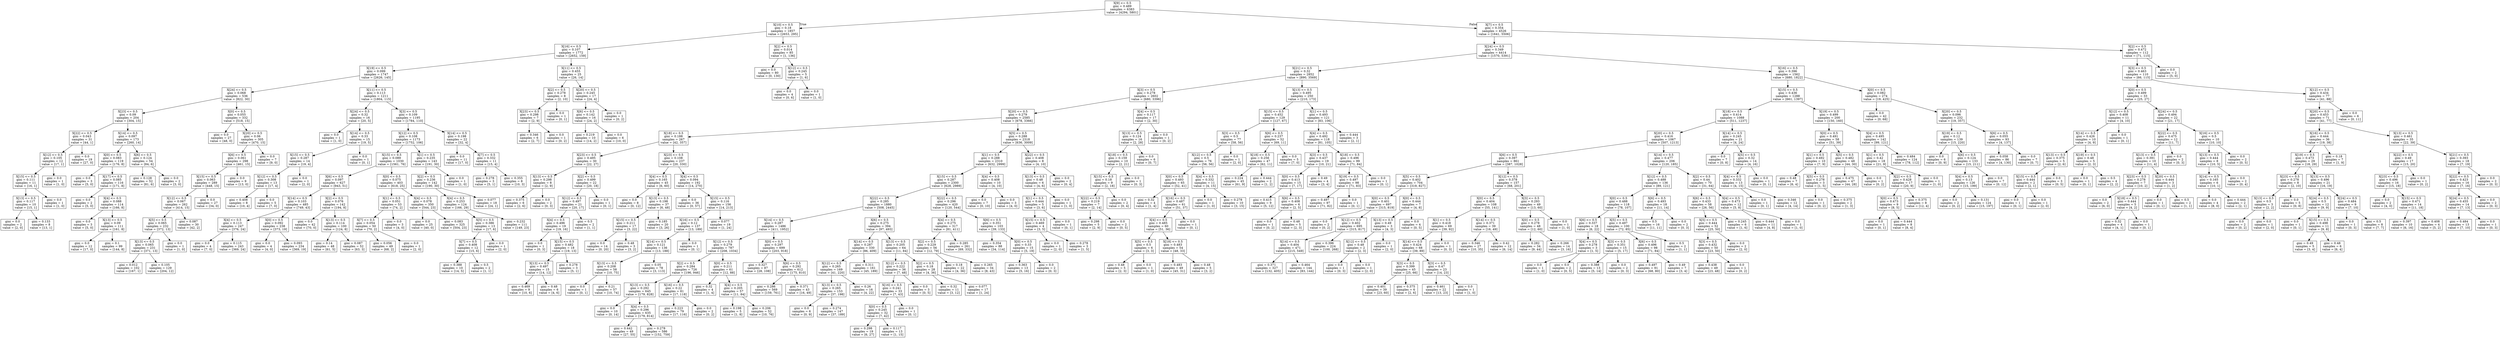 digraph Tree {
node [shape=box] ;
0 [label="X[9] <= 0.5\ngini = 0.489\nsamples = 6383\nvalue = [4294, 5801]"] ;
1 [label="X[10] <= 0.5\ngini = 0.18\nsamples = 1857\nvalue = [2653, 295]"] ;
0 -> 1 [labeldistance=2.5, labelangle=45, headlabel="True"] ;
2 [label="X[16] <= 0.5\ngini = 0.107\nsamples = 1772\nvalue = [2652, 159]"] ;
1 -> 2 ;
3 [label="X[19] <= 0.5\ngini = 0.099\nsamples = 1747\nvalue = [2626, 145]"] ;
2 -> 3 ;
4 [label="X[24] <= 0.5\ngini = 0.068\nsamples = 536\nvalue = [822, 30]"] ;
3 -> 4 ;
5 [label="X[23] <= 0.5\ngini = 0.09\nsamples = 204\nvalue = [304, 15]"] ;
4 -> 5 ;
6 [label="X[22] <= 0.5\ngini = 0.043\nsamples = 31\nvalue = [44, 1]"] ;
5 -> 6 ;
7 [label="X[12] <= 0.5\ngini = 0.105\nsamples = 12\nvalue = [17, 1]"] ;
6 -> 7 ;
8 [label="X[15] <= 0.5\ngini = 0.111\nsamples = 11\nvalue = [16, 1]"] ;
7 -> 8 ;
9 [label="X[13] <= 0.5\ngini = 0.117\nsamples = 10\nvalue = [15, 1]"] ;
8 -> 9 ;
10 [label="gini = 0.0\nsamples = 2\nvalue = [2, 0]"] ;
9 -> 10 ;
11 [label="gini = 0.133\nsamples = 8\nvalue = [13, 1]"] ;
9 -> 11 ;
12 [label="gini = 0.0\nsamples = 1\nvalue = [1, 0]"] ;
8 -> 12 ;
13 [label="gini = 0.0\nsamples = 1\nvalue = [1, 0]"] ;
7 -> 13 ;
14 [label="gini = 0.0\nsamples = 19\nvalue = [27, 0]"] ;
6 -> 14 ;
15 [label="X[14] <= 0.5\ngini = 0.097\nsamples = 173\nvalue = [260, 14]"] ;
5 -> 15 ;
16 [label="X[0] <= 0.5\ngini = 0.083\nsamples = 119\nvalue = [176, 8]"] ;
15 -> 16 ;
17 [label="gini = 0.0\nsamples = 3\nvalue = [5, 0]"] ;
16 -> 17 ;
18 [label="X[17] <= 0.5\ngini = 0.085\nsamples = 116\nvalue = [171, 8]"] ;
16 -> 18 ;
19 [label="gini = 0.0\nsamples = 2\nvalue = [5, 0]"] ;
18 -> 19 ;
20 [label="X[4] <= 0.5\ngini = 0.088\nsamples = 114\nvalue = [166, 8]"] ;
18 -> 20 ;
21 [label="gini = 0.0\nsamples = 3\nvalue = [5, 0]"] ;
20 -> 21 ;
22 [label="X[13] <= 0.5\ngini = 0.09\nsamples = 111\nvalue = [161, 8]"] ;
20 -> 22 ;
23 [label="gini = 0.0\nsamples = 12\nvalue = [17, 0]"] ;
22 -> 23 ;
24 [label="gini = 0.1\nsamples = 99\nvalue = [144, 8]"] ;
22 -> 24 ;
25 [label="X[6] <= 0.5\ngini = 0.124\nsamples = 54\nvalue = [84, 6]"] ;
15 -> 25 ;
26 [label="gini = 0.128\nsamples = 52\nvalue = [81, 6]"] ;
25 -> 26 ;
27 [label="gini = 0.0\nsamples = 2\nvalue = [3, 0]"] ;
25 -> 27 ;
28 [label="X[0] <= 0.5\ngini = 0.055\nsamples = 332\nvalue = [518, 15]"] ;
4 -> 28 ;
29 [label="gini = 0.0\nsamples = 27\nvalue = [48, 0]"] ;
28 -> 29 ;
30 [label="X[20] <= 0.5\ngini = 0.06\nsamples = 305\nvalue = [470, 15]"] ;
28 -> 30 ;
31 [label="X[6] <= 0.5\ngini = 0.061\nsamples = 298\nvalue = [461, 15]"] ;
30 -> 31 ;
32 [label="X[15] <= 0.5\ngini = 0.063\nsamples = 289\nvalue = [448, 15]"] ;
31 -> 32 ;
33 [label="X[12] <= 0.5\ngini = 0.067\nsamples = 262\nvalue = [414, 15]"] ;
32 -> 33 ;
34 [label="X[5] <= 0.5\ngini = 0.065\nsamples = 232\nvalue = [372, 13]"] ;
33 -> 34 ;
35 [label="X[13] <= 0.5\ngini = 0.065\nsamples = 231\nvalue = [371, 13]"] ;
34 -> 35 ;
36 [label="gini = 0.012\nsamples = 102\nvalue = [167, 1]"] ;
35 -> 36 ;
37 [label="gini = 0.105\nsamples = 129\nvalue = [204, 12]"] ;
35 -> 37 ;
38 [label="gini = 0.0\nsamples = 1\nvalue = [1, 0]"] ;
34 -> 38 ;
39 [label="gini = 0.087\nsamples = 30\nvalue = [42, 2]"] ;
33 -> 39 ;
40 [label="gini = 0.0\nsamples = 27\nvalue = [34, 0]"] ;
32 -> 40 ;
41 [label="gini = 0.0\nsamples = 9\nvalue = [13, 0]"] ;
31 -> 41 ;
42 [label="gini = 0.0\nsamples = 7\nvalue = [9, 0]"] ;
30 -> 42 ;
43 [label="X[11] <= 0.5\ngini = 0.113\nsamples = 1211\nvalue = [1804, 115]"] ;
3 -> 43 ;
44 [label="X[24] <= 0.5\ngini = 0.32\nsamples = 16\nvalue = [20, 5]"] ;
43 -> 44 ;
45 [label="gini = 0.0\nsamples = 1\nvalue = [1, 0]"] ;
44 -> 45 ;
46 [label="X[14] <= 0.5\ngini = 0.33\nsamples = 15\nvalue = [19, 5]"] ;
44 -> 46 ;
47 [label="X[15] <= 0.5\ngini = 0.287\nsamples = 14\nvalue = [19, 4]"] ;
46 -> 47 ;
48 [label="X[12] <= 0.5\ngini = 0.308\nsamples = 13\nvalue = [17, 4]"] ;
47 -> 48 ;
49 [label="gini = 0.408\nsamples = 8\nvalue = [10, 4]"] ;
48 -> 49 ;
50 [label="gini = 0.0\nsamples = 5\nvalue = [7, 0]"] ;
48 -> 50 ;
51 [label="gini = 0.0\nsamples = 1\nvalue = [2, 0]"] ;
47 -> 51 ;
52 [label="gini = 0.0\nsamples = 1\nvalue = [0, 1]"] ;
46 -> 52 ;
53 [label="X[3] <= 0.5\ngini = 0.109\nsamples = 1195\nvalue = [1784, 110]"] ;
43 -> 53 ;
54 [label="X[12] <= 0.5\ngini = 0.108\nsamples = 1173\nvalue = [1752, 106]"] ;
53 -> 54 ;
55 [label="X[15] <= 0.5\ngini = 0.089\nsamples = 1030\nvalue = [1561, 76]"] ;
54 -> 55 ;
56 [label="X[6] <= 0.5\ngini = 0.097\nsamples = 627\nvalue = [943, 51]"] ;
55 -> 56 ;
57 [label="X[14] <= 0.5\ngini = 0.103\nsamples = 485\nvalue = [749, 43]"] ;
56 -> 57 ;
58 [label="X[4] <= 0.5\ngini = 0.113\nsamples = 247\nvalue = [376, 24]"] ;
57 -> 58 ;
59 [label="gini = 0.0\nsamples = 4\nvalue = [7, 0]"] ;
58 -> 59 ;
60 [label="gini = 0.115\nsamples = 243\nvalue = [369, 24]"] ;
58 -> 60 ;
61 [label="X[0] <= 0.5\ngini = 0.092\nsamples = 238\nvalue = [373, 19]"] ;
57 -> 61 ;
62 [label="gini = 0.0\nsamples = 4\nvalue = [4, 0]"] ;
61 -> 62 ;
63 [label="gini = 0.093\nsamples = 234\nvalue = [369, 19]"] ;
61 -> 63 ;
64 [label="X[2] <= 0.5\ngini = 0.076\nsamples = 142\nvalue = [194, 8]"] ;
56 -> 64 ;
65 [label="gini = 0.0\nsamples = 42\nvalue = [70, 0]"] ;
64 -> 65 ;
66 [label="X[13] <= 0.5\ngini = 0.114\nsamples = 100\nvalue = [124, 8]"] ;
64 -> 66 ;
67 [label="gini = 0.14\nsamples = 48\nvalue = [61, 5]"] ;
66 -> 67 ;
68 [label="gini = 0.087\nsamples = 52\nvalue = [63, 3]"] ;
66 -> 68 ;
69 [label="X[0] <= 0.5\ngini = 0.075\nsamples = 403\nvalue = [618, 25]"] ;
55 -> 69 ;
70 [label="X[1] <= 0.5\ngini = 0.051\nsamples = 53\nvalue = [74, 2]"] ;
69 -> 70 ;
71 [label="X[7] <= 0.5\ngini = 0.054\nsamples = 50\nvalue = [70, 2]"] ;
70 -> 71 ;
72 [label="gini = 0.056\nsamples = 49\nvalue = [68, 2]"] ;
71 -> 72 ;
73 [label="gini = 0.0\nsamples = 1\nvalue = [2, 0]"] ;
71 -> 73 ;
74 [label="gini = 0.0\nsamples = 3\nvalue = [4, 0]"] ;
70 -> 74 ;
75 [label="X[4] <= 0.5\ngini = 0.078\nsamples = 350\nvalue = [544, 23]"] ;
69 -> 75 ;
76 [label="gini = 0.0\nsamples = 25\nvalue = [40, 0]"] ;
75 -> 76 ;
77 [label="gini = 0.083\nsamples = 325\nvalue = [504, 23]"] ;
75 -> 77 ;
78 [label="X[1] <= 0.5\ngini = 0.235\nsamples = 143\nvalue = [191, 30]"] ;
54 -> 78 ;
79 [label="X[2] <= 0.5\ngini = 0.236\nsamples = 142\nvalue = [190, 30]"] ;
78 -> 79 ;
80 [label="X[4] <= 0.5\ngini = 0.253\nsamples = 124\nvalue = [166, 29]"] ;
79 -> 80 ;
81 [label="X[5] <= 0.5\ngini = 0.386\nsamples = 13\nvalue = [17, 6]"] ;
80 -> 81 ;
82 [label="X[7] <= 0.5\ngini = 0.408\nsamples = 12\nvalue = [15, 6]"] ;
81 -> 82 ;
83 [label="gini = 0.388\nsamples = 10\nvalue = [14, 5]"] ;
82 -> 83 ;
84 [label="gini = 0.5\nsamples = 2\nvalue = [1, 1]"] ;
82 -> 84 ;
85 [label="gini = 0.0\nsamples = 1\nvalue = [2, 0]"] ;
81 -> 85 ;
86 [label="gini = 0.232\nsamples = 111\nvalue = [149, 23]"] ;
80 -> 86 ;
87 [label="gini = 0.077\nsamples = 18\nvalue = [24, 1]"] ;
79 -> 87 ;
88 [label="gini = 0.0\nsamples = 1\nvalue = [1, 0]"] ;
78 -> 88 ;
89 [label="X[14] <= 0.5\ngini = 0.198\nsamples = 22\nvalue = [32, 4]"] ;
53 -> 89 ;
90 [label="gini = 0.0\nsamples = 11\nvalue = [17, 0]"] ;
89 -> 90 ;
91 [label="X[7] <= 0.5\ngini = 0.332\nsamples = 11\nvalue = [15, 4]"] ;
89 -> 91 ;
92 [label="gini = 0.278\nsamples = 3\nvalue = [5, 1]"] ;
91 -> 92 ;
93 [label="gini = 0.355\nsamples = 8\nvalue = [10, 3]"] ;
91 -> 93 ;
94 [label="X[11] <= 0.5\ngini = 0.455\nsamples = 25\nvalue = [26, 14]"] ;
2 -> 94 ;
95 [label="X[2] <= 0.5\ngini = 0.278\nsamples = 8\nvalue = [2, 10]"] ;
94 -> 95 ;
96 [label="X[23] <= 0.5\ngini = 0.298\nsamples = 7\nvalue = [2, 9]"] ;
95 -> 96 ;
97 [label="gini = 0.346\nsamples = 6\nvalue = [2, 7]"] ;
96 -> 97 ;
98 [label="gini = 0.0\nsamples = 1\nvalue = [0, 2]"] ;
96 -> 98 ;
99 [label="gini = 0.0\nsamples = 1\nvalue = [0, 1]"] ;
95 -> 99 ;
100 [label="X[20] <= 0.5\ngini = 0.245\nsamples = 17\nvalue = [24, 4]"] ;
94 -> 100 ;
101 [label="X[6] <= 0.5\ngini = 0.142\nsamples = 16\nvalue = [24, 2]"] ;
100 -> 101 ;
102 [label="gini = 0.219\nsamples = 10\nvalue = [14, 2]"] ;
101 -> 102 ;
103 [label="gini = 0.0\nsamples = 6\nvalue = [10, 0]"] ;
101 -> 103 ;
104 [label="gini = 0.0\nsamples = 1\nvalue = [0, 2]"] ;
100 -> 104 ;
105 [label="X[2] <= 0.5\ngini = 0.014\nsamples = 85\nvalue = [1, 136]"] ;
1 -> 105 ;
106 [label="gini = 0.0\nsamples = 80\nvalue = [0, 130]"] ;
105 -> 106 ;
107 [label="X[12] <= 0.5\ngini = 0.245\nsamples = 5\nvalue = [1, 6]"] ;
105 -> 107 ;
108 [label="gini = 0.0\nsamples = 4\nvalue = [0, 6]"] ;
107 -> 108 ;
109 [label="gini = 0.0\nsamples = 1\nvalue = [1, 0]"] ;
107 -> 109 ;
110 [label="X[7] <= 0.5\ngini = 0.354\nsamples = 4526\nvalue = [1641, 5506]"] ;
0 -> 110 [labeldistance=2.5, labelangle=-45, headlabel="False"] ;
111 [label="X[24] <= 0.5\ngini = 0.349\nsamples = 4414\nvalue = [1570, 5391]"] ;
110 -> 111 ;
112 [label="X[21] <= 0.5\ngini = 0.32\nsamples = 2852\nvalue = [890, 3569]"] ;
111 -> 112 ;
113 [label="X[3] <= 0.5\ngini = 0.278\nsamples = 2602\nvalue = [680, 3396]"] ;
112 -> 113 ;
114 [label="X[20] <= 0.5\ngini = 0.279\nsamples = 2585\nvalue = [678, 3366]"] ;
113 -> 114 ;
115 [label="X[18] <= 0.5\ngini = 0.188\nsamples = 267\nvalue = [42, 357]"] ;
114 -> 115 ;
116 [label="X[23] <= 0.5\ngini = 0.495\nsamples = 30\nvalue = [22, 27]"] ;
115 -> 116 ;
117 [label="X[13] <= 0.5\ngini = 0.298\nsamples = 8\nvalue = [2, 9]"] ;
116 -> 117 ;
118 [label="gini = 0.375\nsamples = 6\nvalue = [2, 6]"] ;
117 -> 118 ;
119 [label="gini = 0.0\nsamples = 2\nvalue = [0, 3]"] ;
117 -> 119 ;
120 [label="X[2] <= 0.5\ngini = 0.499\nsamples = 22\nvalue = [20, 18]"] ;
116 -> 120 ;
121 [label="X[12] <= 0.5\ngini = 0.497\nsamples = 21\nvalue = [20, 17]"] ;
120 -> 121 ;
122 [label="X[4] <= 0.5\ngini = 0.496\nsamples = 19\nvalue = [19, 16]"] ;
121 -> 122 ;
123 [label="gini = 0.0\nsamples = 1\nvalue = [0, 3]"] ;
122 -> 123 ;
124 [label="X[15] <= 0.5\ngini = 0.482\nsamples = 18\nvalue = [19, 13]"] ;
122 -> 124 ;
125 [label="X[13] <= 0.5\ngini = 0.497\nsamples = 15\nvalue = [14, 12]"] ;
124 -> 125 ;
126 [label="gini = 0.469\nsamples = 9\nvalue = [10, 6]"] ;
125 -> 126 ;
127 [label="gini = 0.48\nsamples = 6\nvalue = [4, 6]"] ;
125 -> 127 ;
128 [label="gini = 0.278\nsamples = 3\nvalue = [5, 1]"] ;
124 -> 128 ;
129 [label="gini = 0.5\nsamples = 2\nvalue = [1, 1]"] ;
121 -> 129 ;
130 [label="gini = 0.0\nsamples = 1\nvalue = [0, 1]"] ;
120 -> 130 ;
131 [label="X[23] <= 0.5\ngini = 0.108\nsamples = 237\nvalue = [20, 330]"] ;
115 -> 131 ;
132 [label="X[4] <= 0.5\ngini = 0.165\nsamples = 45\nvalue = [6, 60]"] ;
131 -> 132 ;
133 [label="gini = 0.0\nsamples = 8\nvalue = [0, 12]"] ;
132 -> 133 ;
134 [label="X[13] <= 0.5\ngini = 0.198\nsamples = 37\nvalue = [6, 48]"] ;
132 -> 134 ;
135 [label="X[15] <= 0.5\ngini = 0.211\nsamples = 17\nvalue = [3, 22]"] ;
134 -> 135 ;
136 [label="gini = 0.0\nsamples = 14\nvalue = [0, 20]"] ;
135 -> 136 ;
137 [label="gini = 0.48\nsamples = 3\nvalue = [3, 2]"] ;
135 -> 137 ;
138 [label="gini = 0.185\nsamples = 20\nvalue = [3, 26]"] ;
134 -> 138 ;
139 [label="X[4] <= 0.5\ngini = 0.094\nsamples = 192\nvalue = [14, 270]"] ;
131 -> 139 ;
140 [label="gini = 0.0\nsamples = 36\nvalue = [0, 57]"] ;
139 -> 140 ;
141 [label="X[15] <= 0.5\ngini = 0.116\nsamples = 156\nvalue = [14, 213]"] ;
139 -> 141 ;
142 [label="X[16] <= 0.5\ngini = 0.12\nsamples = 137\nvalue = [13, 189]"] ;
141 -> 142 ;
143 [label="X[14] <= 0.5\ngini = 0.121\nsamples = 136\nvalue = [13, 188]"] ;
142 -> 143 ;
144 [label="X[13] <= 0.5\ngini = 0.208\nsamples = 58\nvalue = [10, 75]"] ;
143 -> 144 ;
145 [label="gini = 0.0\nsamples = 1\nvalue = [0, 1]"] ;
144 -> 145 ;
146 [label="gini = 0.21\nsamples = 57\nvalue = [10, 74]"] ;
144 -> 146 ;
147 [label="gini = 0.05\nsamples = 78\nvalue = [3, 113]"] ;
143 -> 147 ;
148 [label="gini = 0.0\nsamples = 1\nvalue = [0, 1]"] ;
142 -> 148 ;
149 [label="gini = 0.077\nsamples = 19\nvalue = [1, 24]"] ;
141 -> 149 ;
150 [label="X[5] <= 0.5\ngini = 0.288\nsamples = 2318\nvalue = [636, 3009]"] ;
114 -> 150 ;
151 [label="X[1] <= 0.5\ngini = 0.288\nsamples = 2310\nvalue = [632, 2999]"] ;
150 -> 151 ;
152 [label="X[15] <= 0.5\ngini = 0.287\nsamples = 2300\nvalue = [628, 2989]"] ;
151 -> 152 ;
153 [label="X[22] <= 0.5\ngini = 0.285\nsamples = 1880\nvalue = [508, 2445]"] ;
152 -> 153 ;
154 [label="X[14] <= 0.5\ngini = 0.287\nsamples = 1486\nvalue = [411, 1952]"] ;
153 -> 154 ;
155 [label="X[12] <= 0.5\ngini = 0.279\nsamples = 787\nvalue = [208, 1034]"] ;
154 -> 155 ;
156 [label="X[2] <= 0.5\ngini = 0.284\nsamples = 726\nvalue = [196, 946]"] ;
155 -> 156 ;
157 [label="X[13] <= 0.5\ngini = 0.292\nsamples = 645\nvalue = [179, 828]"] ;
156 -> 157 ;
158 [label="gini = 0.0\nsamples = 10\nvalue = [0, 14]"] ;
157 -> 158 ;
159 [label="X[4] <= 0.5\ngini = 0.296\nsamples = 635\nvalue = [179, 814]"] ;
157 -> 159 ;
160 [label="gini = 0.442\nsamples = 49\nvalue = [27, 55]"] ;
159 -> 160 ;
161 [label="gini = 0.278\nsamples = 586\nvalue = [152, 759]"] ;
159 -> 161 ;
162 [label="X[16] <= 0.5\ngini = 0.22\nsamples = 81\nvalue = [17, 118]"] ;
156 -> 162 ;
163 [label="gini = 0.223\nsamples = 79\nvalue = [17, 116]"] ;
162 -> 163 ;
164 [label="gini = 0.0\nsamples = 2\nvalue = [0, 2]"] ;
162 -> 164 ;
165 [label="X[0] <= 0.5\ngini = 0.211\nsamples = 61\nvalue = [12, 88]"] ;
155 -> 165 ;
166 [label="gini = 0.32\nsamples = 4\nvalue = [1, 4]"] ;
165 -> 166 ;
167 [label="X[4] <= 0.5\ngini = 0.205\nsamples = 57\nvalue = [11, 84]"] ;
165 -> 167 ;
168 [label="gini = 0.198\nsamples = 5\nvalue = [1, 8]"] ;
167 -> 168 ;
169 [label="gini = 0.206\nsamples = 52\nvalue = [10, 76]"] ;
167 -> 169 ;
170 [label="X[0] <= 0.5\ngini = 0.297\nsamples = 699\nvalue = [203, 918]"] ;
154 -> 170 ;
171 [label="gini = 0.327\nsamples = 87\nvalue = [28, 108]"] ;
170 -> 171 ;
172 [label="X[6] <= 0.5\ngini = 0.292\nsamples = 612\nvalue = [175, 810]"] ;
170 -> 172 ;
173 [label="gini = 0.286\nsamples = 569\nvalue = [159, 761]"] ;
172 -> 173 ;
174 [label="gini = 0.371\nsamples = 43\nvalue = [16, 49]"] ;
172 -> 174 ;
175 [label="X[6] <= 0.5\ngini = 0.275\nsamples = 394\nvalue = [97, 493]"] ;
153 -> 175 ;
176 [label="X[14] <= 0.5\ngini = 0.287\nsamples = 330\nvalue = [86, 409]"] ;
175 -> 176 ;
177 [label="X[12] <= 0.5\ngini = 0.265\nsamples = 169\nvalue = [41, 220]"] ;
176 -> 177 ;
178 [label="X[13] <= 0.5\ngini = 0.265\nsamples = 153\nvalue = [37, 198]"] ;
177 -> 178 ;
179 [label="gini = 0.0\nsamples = 6\nvalue = [0, 9]"] ;
178 -> 179 ;
180 [label="gini = 0.274\nsamples = 147\nvalue = [37, 189]"] ;
178 -> 180 ;
181 [label="gini = 0.26\nsamples = 16\nvalue = [4, 22]"] ;
177 -> 181 ;
182 [label="gini = 0.311\nsamples = 161\nvalue = [45, 189]"] ;
176 -> 182 ;
183 [label="X[13] <= 0.5\ngini = 0.205\nsamples = 64\nvalue = [11, 84]"] ;
175 -> 183 ;
184 [label="X[12] <= 0.5\ngini = 0.222\nsamples = 36\nvalue = [7, 48]"] ;
183 -> 184 ;
185 [label="X[16] <= 0.5\ngini = 0.241\nsamples = 33\nvalue = [7, 43]"] ;
184 -> 185 ;
186 [label="X[0] <= 0.5\ngini = 0.245\nsamples = 32\nvalue = [7, 42]"] ;
185 -> 186 ;
187 [label="gini = 0.298\nsamples = 19\nvalue = [6, 27]"] ;
186 -> 187 ;
188 [label="gini = 0.117\nsamples = 13\nvalue = [1, 15]"] ;
186 -> 188 ;
189 [label="gini = 0.0\nsamples = 1\nvalue = [0, 1]"] ;
185 -> 189 ;
190 [label="gini = 0.0\nsamples = 3\nvalue = [0, 5]"] ;
184 -> 190 ;
191 [label="X[2] <= 0.5\ngini = 0.18\nsamples = 28\nvalue = [4, 36]"] ;
183 -> 191 ;
192 [label="gini = 0.32\nsamples = 11\nvalue = [3, 12]"] ;
191 -> 192 ;
193 [label="gini = 0.077\nsamples = 17\nvalue = [1, 24]"] ;
191 -> 193 ;
194 [label="X[22] <= 0.5\ngini = 0.296\nsamples = 420\nvalue = [120, 544]"] ;
152 -> 194 ;
195 [label="X[4] <= 0.5\ngini = 0.275\nsamples = 317\nvalue = [81, 411]"] ;
194 -> 195 ;
196 [label="X[2] <= 0.5\ngini = 0.229\nsamples = 56\nvalue = [12, 79]"] ;
195 -> 196 ;
197 [label="gini = 0.18\nsamples = 22\nvalue = [4, 36]"] ;
196 -> 197 ;
198 [label="gini = 0.265\nsamples = 34\nvalue = [8, 43]"] ;
196 -> 198 ;
199 [label="gini = 0.285\nsamples = 261\nvalue = [69, 332]"] ;
195 -> 199 ;
200 [label="X[6] <= 0.5\ngini = 0.351\nsamples = 103\nvalue = [39, 133]"] ;
194 -> 200 ;
201 [label="gini = 0.354\nsamples = 88\nvalue = [34, 114]"] ;
200 -> 201 ;
202 [label="X[0] <= 0.5\ngini = 0.33\nsamples = 15\nvalue = [5, 19]"] ;
200 -> 202 ;
203 [label="gini = 0.363\nsamples = 13\nvalue = [5, 16]"] ;
202 -> 203 ;
204 [label="gini = 0.0\nsamples = 2\nvalue = [0, 3]"] ;
202 -> 204 ;
205 [label="X[4] <= 0.5\ngini = 0.408\nsamples = 10\nvalue = [4, 10]"] ;
151 -> 205 ;
206 [label="gini = 0.0\nsamples = 7\nvalue = [0, 10]"] ;
205 -> 206 ;
207 [label="gini = 0.0\nsamples = 3\nvalue = [4, 0]"] ;
205 -> 207 ;
208 [label="X[22] <= 0.5\ngini = 0.408\nsamples = 8\nvalue = [4, 10]"] ;
150 -> 208 ;
209 [label="X[13] <= 0.5\ngini = 0.48\nsamples = 6\nvalue = [4, 6]"] ;
208 -> 209 ;
210 [label="X[1] <= 0.5\ngini = 0.444\nsamples = 5\nvalue = [3, 6]"] ;
209 -> 210 ;
211 [label="X[15] <= 0.5\ngini = 0.469\nsamples = 4\nvalue = [3, 5]"] ;
210 -> 211 ;
212 [label="gini = 0.0\nsamples = 1\nvalue = [2, 0]"] ;
211 -> 212 ;
213 [label="gini = 0.278\nsamples = 3\nvalue = [1, 5]"] ;
211 -> 213 ;
214 [label="gini = 0.0\nsamples = 1\nvalue = [0, 1]"] ;
210 -> 214 ;
215 [label="gini = 0.0\nsamples = 1\nvalue = [1, 0]"] ;
209 -> 215 ;
216 [label="gini = 0.0\nsamples = 2\nvalue = [0, 4]"] ;
208 -> 216 ;
217 [label="X[4] <= 0.5\ngini = 0.117\nsamples = 17\nvalue = [2, 30]"] ;
113 -> 217 ;
218 [label="X[13] <= 0.5\ngini = 0.124\nsamples = 16\nvalue = [2, 28]"] ;
217 -> 218 ;
219 [label="X[18] <= 0.5\ngini = 0.159\nsamples = 10\nvalue = [2, 21]"] ;
218 -> 219 ;
220 [label="X[15] <= 0.5\ngini = 0.18\nsamples = 9\nvalue = [2, 18]"] ;
219 -> 220 ;
221 [label="X[22] <= 0.5\ngini = 0.219\nsamples = 7\nvalue = [2, 14]"] ;
220 -> 221 ;
222 [label="gini = 0.298\nsamples = 5\nvalue = [2, 9]"] ;
221 -> 222 ;
223 [label="gini = 0.0\nsamples = 2\nvalue = [0, 5]"] ;
221 -> 223 ;
224 [label="gini = 0.0\nsamples = 2\nvalue = [0, 4]"] ;
220 -> 224 ;
225 [label="gini = 0.0\nsamples = 1\nvalue = [0, 3]"] ;
219 -> 225 ;
226 [label="gini = 0.0\nsamples = 6\nvalue = [0, 7]"] ;
218 -> 226 ;
227 [label="gini = 0.0\nsamples = 1\nvalue = [0, 2]"] ;
217 -> 227 ;
228 [label="X[13] <= 0.5\ngini = 0.495\nsamples = 250\nvalue = [210, 173]"] ;
112 -> 228 ;
229 [label="X[15] <= 0.5\ngini = 0.452\nsamples = 129\nvalue = [127, 67]"] ;
228 -> 229 ;
230 [label="X[3] <= 0.5\ngini = 0.5\nsamples = 77\nvalue = [58, 56]"] ;
229 -> 230 ;
231 [label="X[12] <= 0.5\ngini = 0.5\nsamples = 76\nvalue = [56, 56]"] ;
230 -> 231 ;
232 [label="X[0] <= 0.5\ngini = 0.493\nsamples = 65\nvalue = [52, 41]"] ;
231 -> 232 ;
233 [label="gini = 0.32\nsamples = 4\nvalue = [1, 4]"] ;
232 -> 233 ;
234 [label="X[16] <= 0.5\ngini = 0.487\nsamples = 61\nvalue = [51, 37]"] ;
232 -> 234 ;
235 [label="X[4] <= 0.5\ngini = 0.485\nsamples = 60\nvalue = [51, 36]"] ;
234 -> 235 ;
236 [label="X[5] <= 0.5\ngini = 0.5\nsamples = 6\nvalue = [3, 3]"] ;
235 -> 236 ;
237 [label="gini = 0.48\nsamples = 5\nvalue = [2, 3]"] ;
236 -> 237 ;
238 [label="gini = 0.0\nsamples = 1\nvalue = [1, 0]"] ;
236 -> 238 ;
239 [label="X[18] <= 0.5\ngini = 0.483\nsamples = 54\nvalue = [48, 33]"] ;
235 -> 239 ;
240 [label="gini = 0.483\nsamples = 49\nvalue = [45, 31]"] ;
239 -> 240 ;
241 [label="gini = 0.48\nsamples = 5\nvalue = [3, 2]"] ;
239 -> 241 ;
242 [label="gini = 0.0\nsamples = 1\nvalue = [0, 1]"] ;
234 -> 242 ;
243 [label="X[4] <= 0.5\ngini = 0.332\nsamples = 11\nvalue = [4, 15]"] ;
231 -> 243 ;
244 [label="gini = 0.0\nsamples = 1\nvalue = [1, 0]"] ;
243 -> 244 ;
245 [label="gini = 0.278\nsamples = 10\nvalue = [3, 15]"] ;
243 -> 245 ;
246 [label="gini = 0.0\nsamples = 1\nvalue = [2, 0]"] ;
230 -> 246 ;
247 [label="X[6] <= 0.5\ngini = 0.237\nsamples = 52\nvalue = [69, 11]"] ;
229 -> 247 ;
248 [label="X[18] <= 0.5\ngini = 0.256\nsamples = 47\nvalue = [62, 11]"] ;
247 -> 248 ;
249 [label="gini = 0.224\nsamples = 45\nvalue = [61, 9]"] ;
248 -> 249 ;
250 [label="gini = 0.444\nsamples = 2\nvalue = [1, 2]"] ;
248 -> 250 ;
251 [label="gini = 0.0\nsamples = 5\nvalue = [7, 0]"] ;
247 -> 251 ;
252 [label="X[1] <= 0.5\ngini = 0.493\nsamples = 121\nvalue = [83, 106]"] ;
228 -> 252 ;
253 [label="X[4] <= 0.5\ngini = 0.492\nsamples = 118\nvalue = [81, 105]"] ;
252 -> 253 ;
254 [label="X[3] <= 0.5\ngini = 0.437\nsamples = 19\nvalue = [10, 21]"] ;
253 -> 254 ;
255 [label="X[0] <= 0.5\ngini = 0.413\nsamples = 15\nvalue = [7, 17]"] ;
254 -> 255 ;
256 [label="gini = 0.415\nsamples = 9\nvalue = [5, 12]"] ;
255 -> 256 ;
257 [label="X[6] <= 0.5\ngini = 0.408\nsamples = 6\nvalue = [2, 5]"] ;
255 -> 257 ;
258 [label="gini = 0.0\nsamples = 1\nvalue = [0, 2]"] ;
257 -> 258 ;
259 [label="gini = 0.48\nsamples = 5\nvalue = [2, 3]"] ;
257 -> 259 ;
260 [label="gini = 0.49\nsamples = 4\nvalue = [3, 4]"] ;
254 -> 260 ;
261 [label="X[18] <= 0.5\ngini = 0.496\nsamples = 99\nvalue = [71, 84]"] ;
253 -> 261 ;
262 [label="X[19] <= 0.5\ngini = 0.497\nsamples = 98\nvalue = [71, 83]"] ;
261 -> 262 ;
263 [label="gini = 0.497\nsamples = 97\nvalue = [71, 82]"] ;
262 -> 263 ;
264 [label="gini = 0.0\nsamples = 1\nvalue = [0, 1]"] ;
262 -> 264 ;
265 [label="gini = 0.0\nsamples = 1\nvalue = [0, 1]"] ;
261 -> 265 ;
266 [label="gini = 0.444\nsamples = 3\nvalue = [2, 1]"] ;
252 -> 266 ;
267 [label="X[16] <= 0.5\ngini = 0.396\nsamples = 1562\nvalue = [680, 1822]"] ;
111 -> 267 ;
268 [label="X[15] <= 0.5\ngini = 0.436\nsamples = 1288\nvalue = [661, 1397]"] ;
267 -> 268 ;
269 [label="X[18] <= 0.5\ngini = 0.414\nsamples = 1088\nvalue = [511, 1237]"] ;
268 -> 269 ;
270 [label="X[20] <= 0.5\ngini = 0.416\nsamples = 1067\nvalue = [507, 1213]"] ;
269 -> 270 ;
271 [label="X[6] <= 0.5\ngini = 0.397\nsamples = 861\nvalue = [387, 1028]"] ;
270 -> 271 ;
272 [label="X[5] <= 0.5\ngini = 0.402\nsamples = 704\nvalue = [319, 827]"] ;
271 -> 272 ;
273 [label="X[0] <= 0.5\ngini = 0.401\nsamples = 697\nvalue = [315, 819]"] ;
272 -> 273 ;
274 [label="gini = 0.0\nsamples = 2\nvalue = [0, 2]"] ;
273 -> 274 ;
275 [label="X[12] <= 0.5\ngini = 0.402\nsamples = 695\nvalue = [315, 817]"] ;
273 -> 275 ;
276 [label="X[14] <= 0.5\ngini = 0.404\nsamples = 471\nvalue = [215, 549]"] ;
275 -> 276 ;
277 [label="gini = 0.371\nsamples = 327\nvalue = [132, 405]"] ;
276 -> 277 ;
278 [label="gini = 0.464\nsamples = 144\nvalue = [83, 144]"] ;
276 -> 278 ;
279 [label="gini = 0.396\nsamples = 224\nvalue = [100, 268]"] ;
275 -> 279 ;
280 [label="X[0] <= 0.5\ngini = 0.444\nsamples = 7\nvalue = [4, 8]"] ;
272 -> 280 ;
281 [label="X[13] <= 0.5\ngini = 0.49\nsamples = 3\nvalue = [4, 3]"] ;
280 -> 281 ;
282 [label="X[12] <= 0.5\ngini = 0.48\nsamples = 2\nvalue = [2, 3]"] ;
281 -> 282 ;
283 [label="gini = 0.0\nsamples = 1\nvalue = [0, 3]"] ;
282 -> 283 ;
284 [label="gini = 0.0\nsamples = 1\nvalue = [2, 0]"] ;
282 -> 284 ;
285 [label="gini = 0.0\nsamples = 1\nvalue = [2, 0]"] ;
281 -> 285 ;
286 [label="gini = 0.0\nsamples = 4\nvalue = [0, 5]"] ;
280 -> 286 ;
287 [label="X[12] <= 0.5\ngini = 0.378\nsamples = 157\nvalue = [68, 201]"] ;
271 -> 287 ;
288 [label="X[0] <= 0.5\ngini = 0.404\nsamples = 108\nvalue = [55, 141]"] ;
287 -> 288 ;
289 [label="X[1] <= 0.5\ngini = 0.418\nsamples = 69\nvalue = [39, 92]"] ;
288 -> 289 ;
290 [label="X[14] <= 0.5\ngini = 0.424\nsamples = 68\nvalue = [39, 89]"] ;
289 -> 290 ;
291 [label="X[3] <= 0.5\ngini = 0.399\nsamples = 45\nvalue = [25, 66]"] ;
290 -> 291 ;
292 [label="gini = 0.401\nsamples = 39\nvalue = [23, 60]"] ;
291 -> 292 ;
293 [label="gini = 0.375\nsamples = 6\nvalue = [2, 6]"] ;
291 -> 293 ;
294 [label="X[3] <= 0.5\ngini = 0.47\nsamples = 23\nvalue = [14, 23]"] ;
290 -> 294 ;
295 [label="gini = 0.461\nsamples = 22\nvalue = [13, 23]"] ;
294 -> 295 ;
296 [label="gini = 0.0\nsamples = 1\nvalue = [1, 0]"] ;
294 -> 296 ;
297 [label="gini = 0.0\nsamples = 1\nvalue = [0, 3]"] ;
289 -> 297 ;
298 [label="X[14] <= 0.5\ngini = 0.371\nsamples = 39\nvalue = [16, 49]"] ;
288 -> 298 ;
299 [label="gini = 0.346\nsamples = 27\nvalue = [10, 35]"] ;
298 -> 299 ;
300 [label="gini = 0.42\nsamples = 12\nvalue = [6, 14]"] ;
298 -> 300 ;
301 [label="X[3] <= 0.5\ngini = 0.293\nsamples = 49\nvalue = [13, 60]"] ;
287 -> 301 ;
302 [label="X[0] <= 0.5\ngini = 0.278\nsamples = 48\nvalue = [12, 60]"] ;
301 -> 302 ;
303 [label="gini = 0.282\nsamples = 34\nvalue = [9, 44]"] ;
302 -> 303 ;
304 [label="gini = 0.266\nsamples = 14\nvalue = [3, 16]"] ;
302 -> 304 ;
305 [label="gini = 0.0\nsamples = 1\nvalue = [1, 0]"] ;
301 -> 305 ;
306 [label="X[14] <= 0.5\ngini = 0.477\nsamples = 206\nvalue = [120, 185]"] ;
270 -> 306 ;
307 [label="X[12] <= 0.5\ngini = 0.488\nsamples = 136\nvalue = [89, 121]"] ;
306 -> 307 ;
308 [label="X[0] <= 0.5\ngini = 0.488\nsamples = 118\nvalue = [78, 107]"] ;
307 -> 308 ;
309 [label="X[6] <= 0.5\ngini = 0.337\nsamples = 18\nvalue = [6, 22]"] ;
308 -> 309 ;
310 [label="X[4] <= 0.5\ngini = 0.278\nsamples = 3\nvalue = [1, 5]"] ;
309 -> 310 ;
311 [label="gini = 0.0\nsamples = 1\nvalue = [1, 0]"] ;
310 -> 311 ;
312 [label="gini = 0.0\nsamples = 2\nvalue = [0, 5]"] ;
310 -> 312 ;
313 [label="X[3] <= 0.5\ngini = 0.351\nsamples = 15\nvalue = [5, 17]"] ;
309 -> 313 ;
314 [label="gini = 0.388\nsamples = 13\nvalue = [5, 14]"] ;
313 -> 314 ;
315 [label="gini = 0.0\nsamples = 2\nvalue = [0, 3]"] ;
313 -> 315 ;
316 [label="X[5] <= 0.5\ngini = 0.497\nsamples = 100\nvalue = [72, 85]"] ;
308 -> 316 ;
317 [label="X[6] <= 0.5\ngini = 0.496\nsamples = 98\nvalue = [71, 84]"] ;
316 -> 317 ;
318 [label="gini = 0.497\nsamples = 91\nvalue = [68, 80]"] ;
317 -> 318 ;
319 [label="gini = 0.49\nsamples = 7\nvalue = [3, 4]"] ;
317 -> 319 ;
320 [label="gini = 0.5\nsamples = 2\nvalue = [1, 1]"] ;
316 -> 320 ;
321 [label="X[6] <= 0.5\ngini = 0.493\nsamples = 18\nvalue = [11, 14]"] ;
307 -> 321 ;
322 [label="gini = 0.5\nsamples = 16\nvalue = [11, 11]"] ;
321 -> 322 ;
323 [label="gini = 0.0\nsamples = 2\nvalue = [0, 3]"] ;
321 -> 323 ;
324 [label="X[2] <= 0.5\ngini = 0.44\nsamples = 70\nvalue = [31, 64]"] ;
306 -> 324 ;
325 [label="X[6] <= 0.5\ngini = 0.433\nsamples = 58\nvalue = [26, 56]"] ;
324 -> 325 ;
326 [label="X[5] <= 0.5\ngini = 0.444\nsamples = 52\nvalue = [25, 50]"] ;
325 -> 326 ;
327 [label="X[3] <= 0.5\ngini = 0.432\nsamples = 50\nvalue = [23, 50]"] ;
326 -> 327 ;
328 [label="gini = 0.438\nsamples = 49\nvalue = [23, 48]"] ;
327 -> 328 ;
329 [label="gini = 0.0\nsamples = 1\nvalue = [0, 2]"] ;
327 -> 329 ;
330 [label="gini = 0.0\nsamples = 2\nvalue = [2, 0]"] ;
326 -> 330 ;
331 [label="gini = 0.245\nsamples = 6\nvalue = [1, 6]"] ;
325 -> 331 ;
332 [label="X[4] <= 0.5\ngini = 0.473\nsamples = 12\nvalue = [5, 8]"] ;
324 -> 332 ;
333 [label="gini = 0.444\nsamples = 11\nvalue = [4, 8]"] ;
332 -> 333 ;
334 [label="gini = 0.0\nsamples = 1\nvalue = [1, 0]"] ;
332 -> 334 ;
335 [label="X[14] <= 0.5\ngini = 0.245\nsamples = 21\nvalue = [4, 24]"] ;
269 -> 335 ;
336 [label="gini = 0.0\nsamples = 7\nvalue = [0, 8]"] ;
335 -> 336 ;
337 [label="X[5] <= 0.5\ngini = 0.32\nsamples = 14\nvalue = [4, 16]"] ;
335 -> 337 ;
338 [label="X[4] <= 0.5\ngini = 0.332\nsamples = 13\nvalue = [4, 15]"] ;
337 -> 338 ;
339 [label="gini = 0.0\nsamples = 1\nvalue = [0, 1]"] ;
338 -> 339 ;
340 [label="gini = 0.346\nsamples = 12\nvalue = [4, 14]"] ;
338 -> 340 ;
341 [label="gini = 0.0\nsamples = 1\nvalue = [0, 1]"] ;
337 -> 341 ;
342 [label="X[19] <= 0.5\ngini = 0.499\nsamples = 200\nvalue = [150, 160]"] ;
268 -> 342 ;
343 [label="X[0] <= 0.5\ngini = 0.491\nsamples = 58\nvalue = [51, 39]"] ;
342 -> 343 ;
344 [label="X[1] <= 0.5\ngini = 0.492\nsamples = 10\nvalue = [7, 9]"] ;
343 -> 344 ;
345 [label="gini = 0.48\nsamples = 7\nvalue = [6, 4]"] ;
344 -> 345 ;
346 [label="X[5] <= 0.5\ngini = 0.278\nsamples = 3\nvalue = [1, 5]"] ;
344 -> 346 ;
347 [label="gini = 0.0\nsamples = 1\nvalue = [0, 2]"] ;
346 -> 347 ;
348 [label="gini = 0.375\nsamples = 2\nvalue = [1, 3]"] ;
346 -> 348 ;
349 [label="X[5] <= 0.5\ngini = 0.482\nsamples = 48\nvalue = [44, 30]"] ;
343 -> 349 ;
350 [label="gini = 0.475\nsamples = 47\nvalue = [44, 28]"] ;
349 -> 350 ;
351 [label="gini = 0.0\nsamples = 1\nvalue = [0, 2]"] ;
349 -> 351 ;
352 [label="X[4] <= 0.5\ngini = 0.495\nsamples = 142\nvalue = [99, 121]"] ;
342 -> 352 ;
353 [label="X[1] <= 0.5\ngini = 0.42\nsamples = 18\nvalue = [21, 9]"] ;
352 -> 353 ;
354 [label="X[2] <= 0.5\ngini = 0.428\nsamples = 17\nvalue = [20, 9]"] ;
353 -> 354 ;
355 [label="X[0] <= 0.5\ngini = 0.473\nsamples = 9\nvalue = [8, 5]"] ;
354 -> 355 ;
356 [label="gini = 0.0\nsamples = 1\nvalue = [0, 1]"] ;
355 -> 356 ;
357 [label="gini = 0.444\nsamples = 8\nvalue = [8, 4]"] ;
355 -> 357 ;
358 [label="gini = 0.375\nsamples = 8\nvalue = [12, 4]"] ;
354 -> 358 ;
359 [label="gini = 0.0\nsamples = 1\nvalue = [1, 0]"] ;
353 -> 359 ;
360 [label="gini = 0.484\nsamples = 124\nvalue = [78, 112]"] ;
352 -> 360 ;
361 [label="X[0] <= 0.5\ngini = 0.082\nsamples = 274\nvalue = [19, 425]"] ;
267 -> 361 ;
362 [label="gini = 0.0\nsamples = 42\nvalue = [0, 68]"] ;
361 -> 362 ;
363 [label="X[20] <= 0.5\ngini = 0.096\nsamples = 232\nvalue = [19, 357]"] ;
361 -> 363 ;
364 [label="X[19] <= 0.5\ngini = 0.12\nsamples = 139\nvalue = [15, 220]"] ;
363 -> 364 ;
365 [label="gini = 0.0\nsamples = 6\nvalue = [0, 9]"] ;
364 -> 365 ;
366 [label="X[6] <= 0.5\ngini = 0.124\nsamples = 133\nvalue = [15, 211]"] ;
364 -> 366 ;
367 [label="X[4] <= 0.5\ngini = 0.13\nsamples = 126\nvalue = [15, 199]"] ;
366 -> 367 ;
368 [label="gini = 0.0\nsamples = 2\nvalue = [0, 2]"] ;
367 -> 368 ;
369 [label="gini = 0.131\nsamples = 124\nvalue = [15, 197]"] ;
367 -> 369 ;
370 [label="gini = 0.0\nsamples = 7\nvalue = [0, 12]"] ;
366 -> 370 ;
371 [label="X[6] <= 0.5\ngini = 0.055\nsamples = 93\nvalue = [4, 137]"] ;
363 -> 371 ;
372 [label="gini = 0.058\nsamples = 86\nvalue = [4, 130]"] ;
371 -> 372 ;
373 [label="gini = 0.0\nsamples = 7\nvalue = [0, 7]"] ;
371 -> 373 ;
374 [label="X[2] <= 0.5\ngini = 0.472\nsamples = 112\nvalue = [71, 115]"] ;
110 -> 374 ;
375 [label="X[3] <= 0.5\ngini = 0.463\nsamples = 110\nvalue = [66, 115]"] ;
374 -> 375 ;
376 [label="X[0] <= 0.5\ngini = 0.499\nsamples = 33\nvalue = [25, 27]"] ;
375 -> 376 ;
377 [label="X[12] <= 0.5\ngini = 0.408\nsamples = 11\nvalue = [4, 10]"] ;
376 -> 377 ;
378 [label="X[14] <= 0.5\ngini = 0.426\nsamples = 10\nvalue = [4, 9]"] ;
377 -> 378 ;
379 [label="X[13] <= 0.5\ngini = 0.375\nsamples = 5\nvalue = [2, 6]"] ;
378 -> 379 ;
380 [label="X[15] <= 0.5\ngini = 0.444\nsamples = 2\nvalue = [2, 1]"] ;
379 -> 380 ;
381 [label="gini = 0.0\nsamples = 1\nvalue = [0, 1]"] ;
380 -> 381 ;
382 [label="gini = 0.0\nsamples = 1\nvalue = [2, 0]"] ;
380 -> 382 ;
383 [label="gini = 0.0\nsamples = 3\nvalue = [0, 5]"] ;
379 -> 383 ;
384 [label="X[19] <= 0.5\ngini = 0.48\nsamples = 5\nvalue = [2, 3]"] ;
378 -> 384 ;
385 [label="gini = 0.0\nsamples = 1\nvalue = [0, 1]"] ;
384 -> 385 ;
386 [label="gini = 0.5\nsamples = 4\nvalue = [2, 2]"] ;
384 -> 386 ;
387 [label="gini = 0.0\nsamples = 1\nvalue = [0, 1]"] ;
377 -> 387 ;
388 [label="X[24] <= 0.5\ngini = 0.494\nsamples = 22\nvalue = [21, 17]"] ;
376 -> 388 ;
389 [label="X[22] <= 0.5\ngini = 0.475\nsamples = 12\nvalue = [11, 7]"] ;
388 -> 389 ;
390 [label="X[13] <= 0.5\ngini = 0.391\nsamples = 10\nvalue = [11, 4]"] ;
389 -> 390 ;
391 [label="X[23] <= 0.5\ngini = 0.278\nsamples = 7\nvalue = [10, 2]"] ;
390 -> 391 ;
392 [label="gini = 0.0\nsamples = 2\nvalue = [6, 0]"] ;
391 -> 392 ;
393 [label="X[18] <= 0.5\ngini = 0.444\nsamples = 5\nvalue = [4, 2]"] ;
391 -> 393 ;
394 [label="gini = 0.32\nsamples = 4\nvalue = [4, 1]"] ;
393 -> 394 ;
395 [label="gini = 0.0\nsamples = 1\nvalue = [0, 1]"] ;
393 -> 395 ;
396 [label="X[20] <= 0.5\ngini = 0.444\nsamples = 3\nvalue = [1, 2]"] ;
390 -> 396 ;
397 [label="gini = 0.0\nsamples = 1\nvalue = [0, 1]"] ;
396 -> 397 ;
398 [label="gini = 0.5\nsamples = 2\nvalue = [1, 1]"] ;
396 -> 398 ;
399 [label="gini = 0.0\nsamples = 2\nvalue = [0, 3]"] ;
389 -> 399 ;
400 [label="X[16] <= 0.5\ngini = 0.5\nsamples = 10\nvalue = [10, 10]"] ;
388 -> 400 ;
401 [label="X[13] <= 0.5\ngini = 0.444\nsamples = 8\nvalue = [10, 5]"] ;
400 -> 401 ;
402 [label="X[14] <= 0.5\ngini = 0.165\nsamples = 6\nvalue = [10, 1]"] ;
401 -> 402 ;
403 [label="gini = 0.0\nsamples = 4\nvalue = [8, 0]"] ;
402 -> 403 ;
404 [label="gini = 0.444\nsamples = 2\nvalue = [2, 1]"] ;
402 -> 404 ;
405 [label="gini = 0.0\nsamples = 2\nvalue = [0, 4]"] ;
401 -> 405 ;
406 [label="gini = 0.0\nsamples = 2\nvalue = [0, 5]"] ;
400 -> 406 ;
407 [label="X[12] <= 0.5\ngini = 0.434\nsamples = 77\nvalue = [41, 88]"] ;
375 -> 407 ;
408 [label="X[20] <= 0.5\ngini = 0.453\nsamples = 71\nvalue = [41, 77]"] ;
407 -> 408 ;
409 [label="X[16] <= 0.5\ngini = 0.444\nsamples = 36\nvalue = [19, 38]"] ;
408 -> 409 ;
410 [label="X[19] <= 0.5\ngini = 0.473\nsamples = 29\nvalue = [18, 29]"] ;
409 -> 410 ;
411 [label="X[23] <= 0.5\ngini = 0.278\nsamples = 8\nvalue = [2, 10]"] ;
410 -> 411 ;
412 [label="X[13] <= 0.5\ngini = 0.5\nsamples = 3\nvalue = [2, 2]"] ;
411 -> 412 ;
413 [label="gini = 0.0\nsamples = 2\nvalue = [0, 2]"] ;
412 -> 413 ;
414 [label="gini = 0.0\nsamples = 1\nvalue = [2, 0]"] ;
412 -> 414 ;
415 [label="gini = 0.0\nsamples = 5\nvalue = [0, 8]"] ;
411 -> 415 ;
416 [label="X[13] <= 0.5\ngini = 0.496\nsamples = 21\nvalue = [16, 19]"] ;
410 -> 416 ;
417 [label="X[24] <= 0.5\ngini = 0.5\nsamples = 12\nvalue = [9, 9]"] ;
416 -> 417 ;
418 [label="gini = 0.0\nsamples = 1\nvalue = [0, 1]"] ;
417 -> 418 ;
419 [label="X[15] <= 0.5\ngini = 0.498\nsamples = 11\nvalue = [9, 8]"] ;
417 -> 419 ;
420 [label="gini = 0.49\nsamples = 5\nvalue = [3, 4]"] ;
419 -> 420 ;
421 [label="gini = 0.48\nsamples = 6\nvalue = [6, 4]"] ;
419 -> 421 ;
422 [label="X[24] <= 0.5\ngini = 0.484\nsamples = 9\nvalue = [7, 10]"] ;
416 -> 422 ;
423 [label="gini = 0.0\nsamples = 1\nvalue = [0, 3]"] ;
422 -> 423 ;
424 [label="gini = 0.5\nsamples = 8\nvalue = [7, 7]"] ;
422 -> 424 ;
425 [label="gini = 0.18\nsamples = 7\nvalue = [1, 9]"] ;
409 -> 425 ;
426 [label="X[13] <= 0.5\ngini = 0.461\nsamples = 35\nvalue = [22, 39]"] ;
408 -> 426 ;
427 [label="X[22] <= 0.5\ngini = 0.49\nsamples = 17\nvalue = [15, 20]"] ;
426 -> 427 ;
428 [label="X[23] <= 0.5\ngini = 0.496\nsamples = 16\nvalue = [15, 18]"] ;
427 -> 428 ;
429 [label="gini = 0.0\nsamples = 2\nvalue = [4, 0]"] ;
428 -> 429 ;
430 [label="X[15] <= 0.5\ngini = 0.471\nsamples = 14\nvalue = [11, 18]"] ;
428 -> 430 ;
431 [label="gini = 0.397\nsamples = 10\nvalue = [6, 16]"] ;
430 -> 431 ;
432 [label="gini = 0.408\nsamples = 4\nvalue = [5, 2]"] ;
430 -> 432 ;
433 [label="gini = 0.0\nsamples = 1\nvalue = [0, 2]"] ;
427 -> 433 ;
434 [label="X[21] <= 0.5\ngini = 0.393\nsamples = 18\nvalue = [7, 19]"] ;
426 -> 434 ;
435 [label="X[22] <= 0.5\ngini = 0.423\nsamples = 16\nvalue = [7, 16]"] ;
434 -> 435 ;
436 [label="X[24] <= 0.5\ngini = 0.455\nsamples = 14\nvalue = [7, 13]"] ;
435 -> 436 ;
437 [label="gini = 0.484\nsamples = 13\nvalue = [7, 10]"] ;
436 -> 437 ;
438 [label="gini = 0.0\nsamples = 1\nvalue = [0, 3]"] ;
436 -> 438 ;
439 [label="gini = 0.0\nsamples = 2\nvalue = [0, 3]"] ;
435 -> 439 ;
440 [label="gini = 0.0\nsamples = 2\nvalue = [0, 3]"] ;
434 -> 440 ;
441 [label="gini = 0.0\nsamples = 6\nvalue = [0, 11]"] ;
407 -> 441 ;
442 [label="gini = 0.0\nsamples = 2\nvalue = [5, 0]"] ;
374 -> 442 ;
}